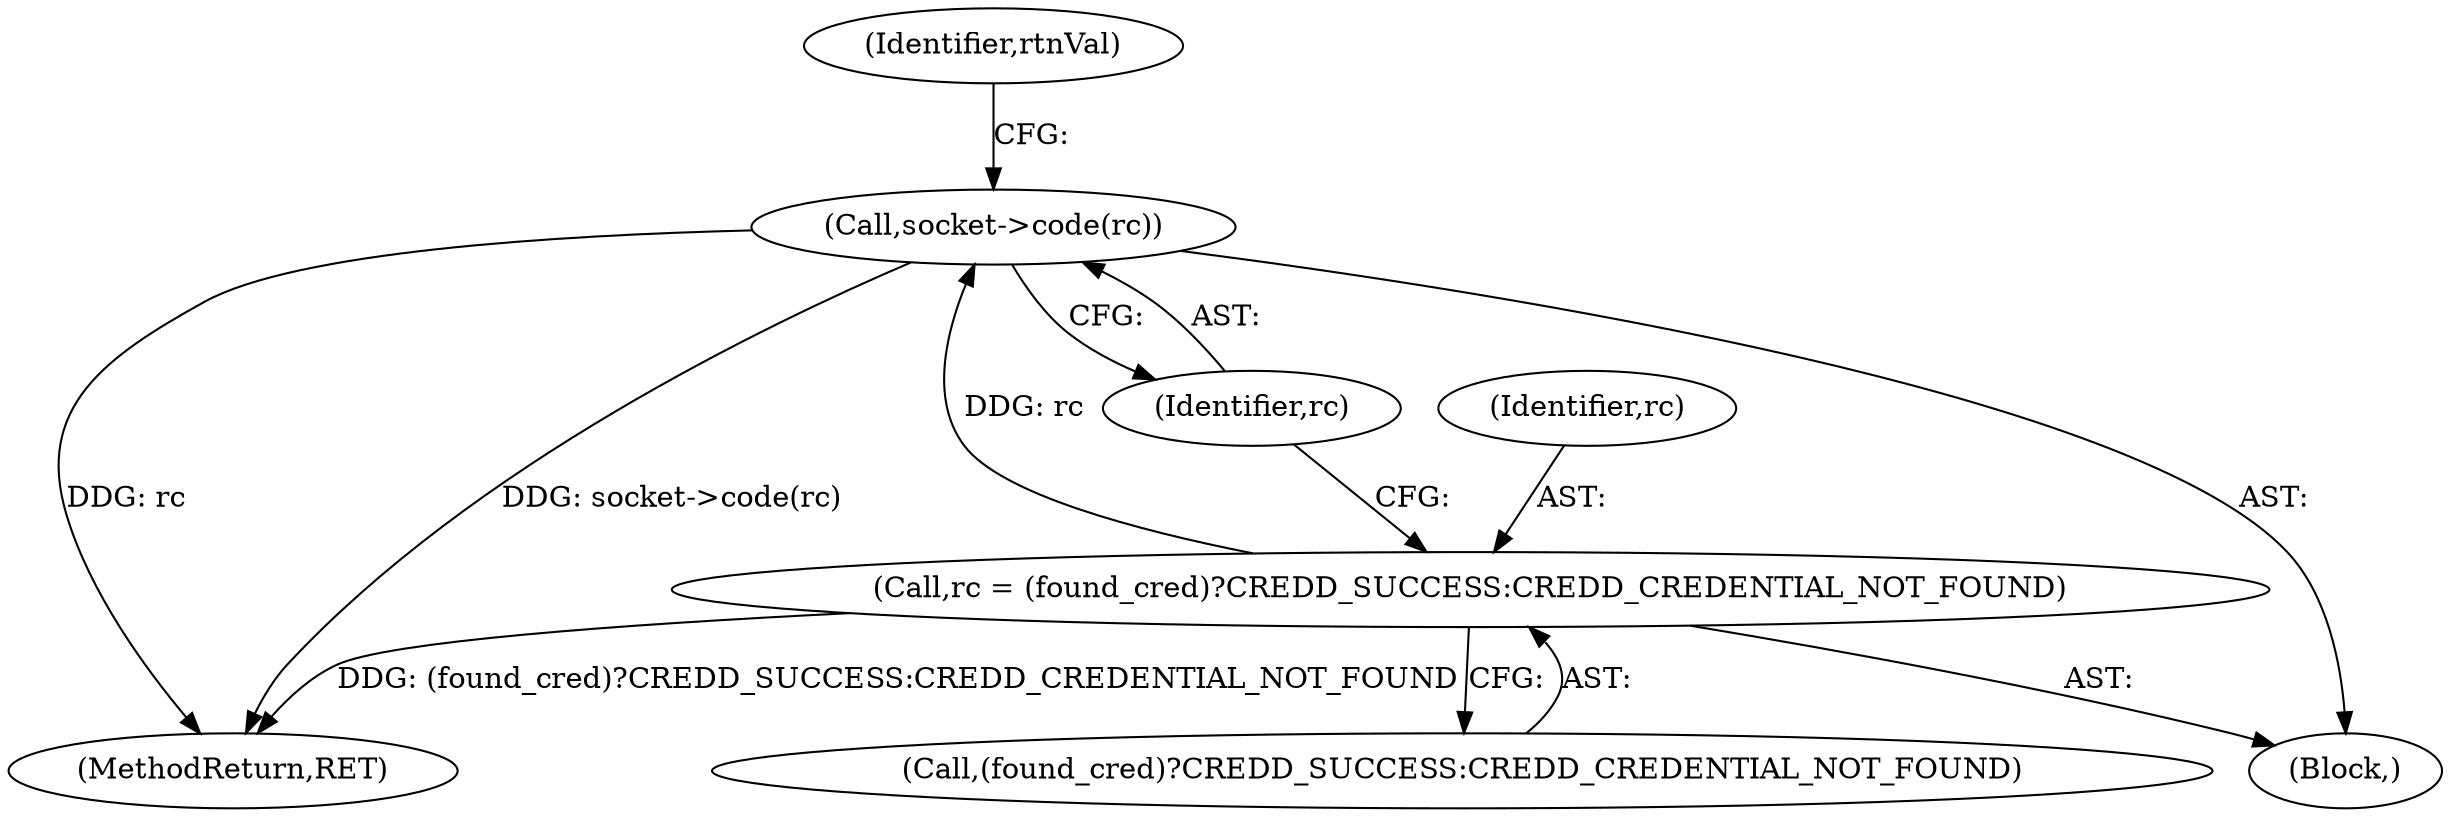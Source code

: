 digraph "0_htcondor_5e5571d1a431eb3c61977b6dd6ec90186ef79867_0@API" {
"1000300" [label="(Call,socket->code(rc))"];
"1000294" [label="(Call,rc = (found_cred)?CREDD_SUCCESS:CREDD_CREDENTIAL_NOT_FOUND)"];
"1000315" [label="(MethodReturn,RET)"];
"1000107" [label="(Block,)"];
"1000301" [label="(Identifier,rc)"];
"1000303" [label="(Identifier,rtnVal)"];
"1000294" [label="(Call,rc = (found_cred)?CREDD_SUCCESS:CREDD_CREDENTIAL_NOT_FOUND)"];
"1000295" [label="(Identifier,rc)"];
"1000296" [label="(Call,(found_cred)?CREDD_SUCCESS:CREDD_CREDENTIAL_NOT_FOUND)"];
"1000300" [label="(Call,socket->code(rc))"];
"1000300" -> "1000107"  [label="AST: "];
"1000300" -> "1000301"  [label="CFG: "];
"1000301" -> "1000300"  [label="AST: "];
"1000303" -> "1000300"  [label="CFG: "];
"1000300" -> "1000315"  [label="DDG: rc"];
"1000300" -> "1000315"  [label="DDG: socket->code(rc)"];
"1000294" -> "1000300"  [label="DDG: rc"];
"1000294" -> "1000107"  [label="AST: "];
"1000294" -> "1000296"  [label="CFG: "];
"1000295" -> "1000294"  [label="AST: "];
"1000296" -> "1000294"  [label="AST: "];
"1000301" -> "1000294"  [label="CFG: "];
"1000294" -> "1000315"  [label="DDG: (found_cred)?CREDD_SUCCESS:CREDD_CREDENTIAL_NOT_FOUND"];
}

